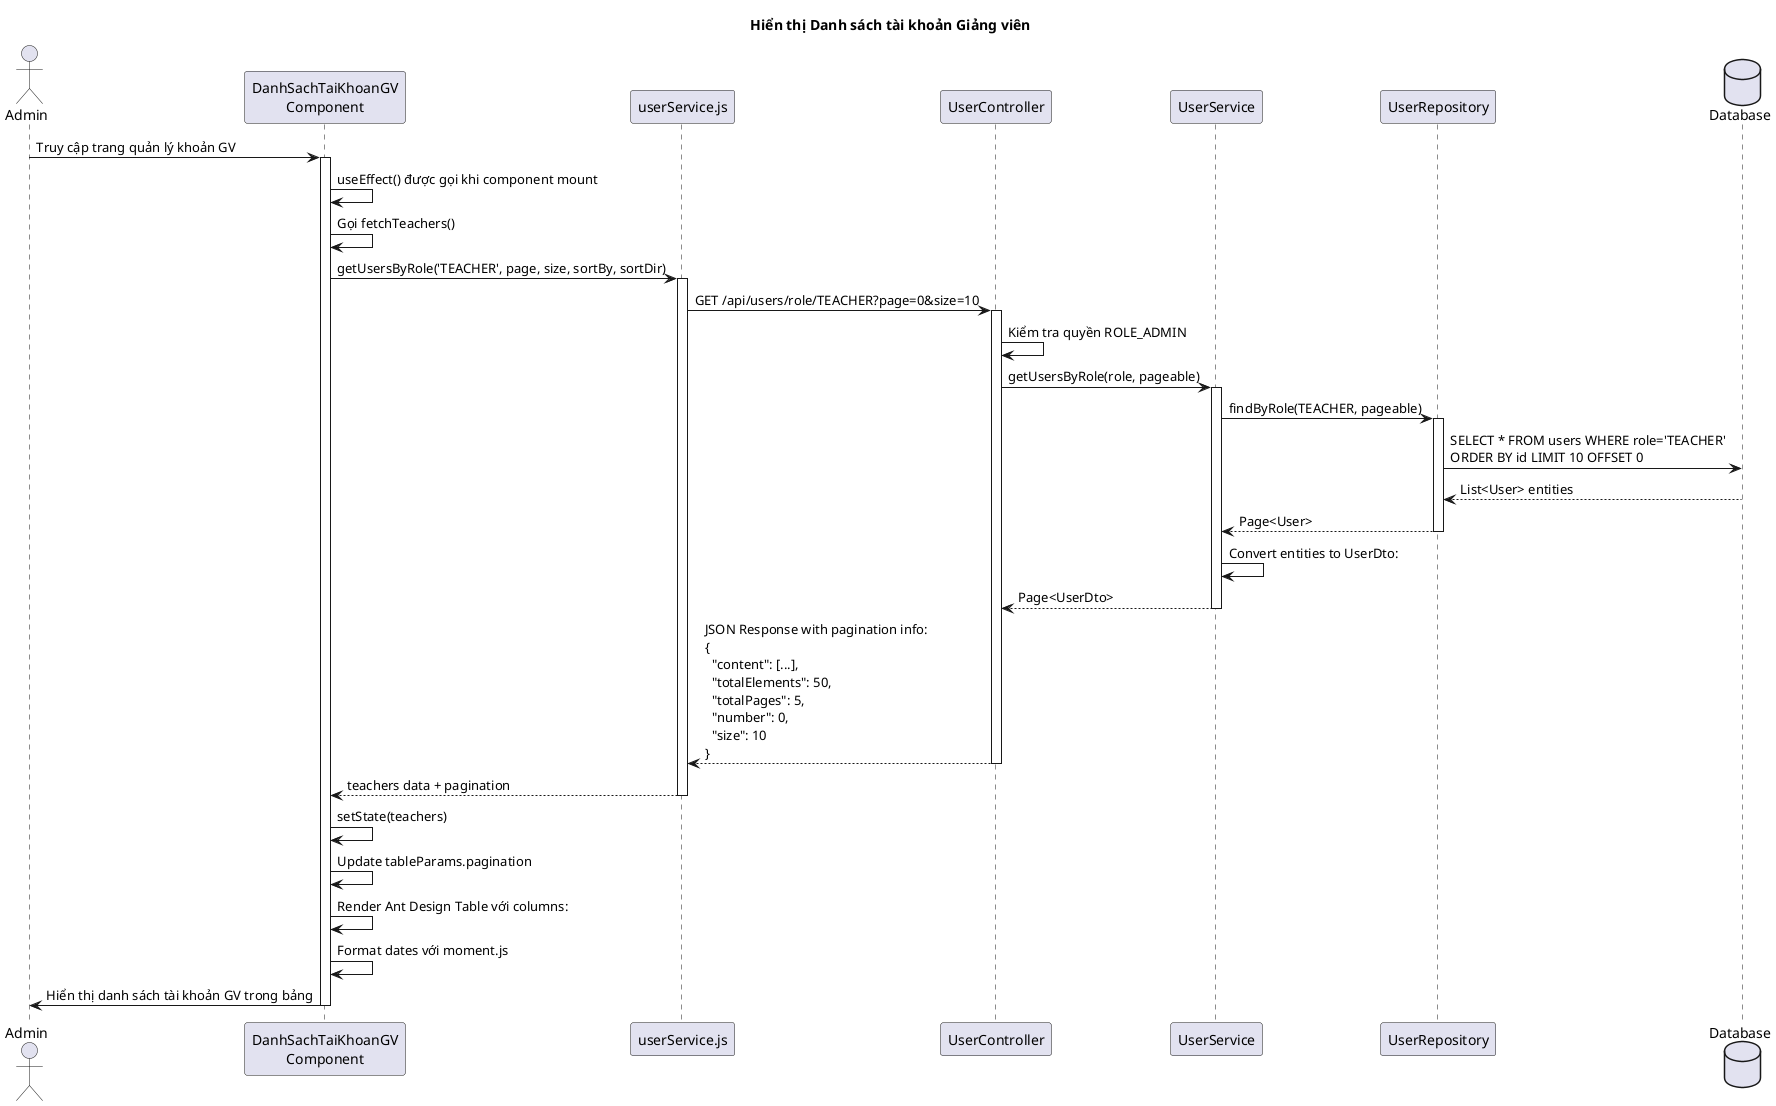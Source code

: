 @startuml
title Hiển thị Danh sách tài khoản Giảng viên

actor "Admin" as admin
participant "DanhSachTaiKhoanGV\nComponent" as frontend
participant "userService.js" as service
participant "UserController" as controller
participant "UserService" as userService
participant "UserRepository" as repository
database "Database" as db

'== Hiển thị Danh sách Giảng viên ==
admin -> frontend: Truy cập trang quản lý khoản GV
activate frontend
frontend -> frontend: useEffect() được gọi khi component mount
frontend -> frontend: Gọi fetchTeachers()
frontend -> service: getUsersByRole('TEACHER', page, size, sortBy, sortDir)

activate service
service -> controller: GET /api/users/role/TEACHER?page=0&size=10
activate controller
controller -> controller: Kiểm tra quyền ROLE_ADMIN
controller -> userService: getUsersByRole(role, pageable)
activate userService
userService -> repository: findByRole(TEACHER, pageable)
activate repository
repository -> db: SELECT * FROM users WHERE role='TEACHER'\nORDER BY id LIMIT 10 OFFSET 0
db --> repository: List<User> entities
repository --> userService: Page<User>
deactivate repository

userService -> userService: Convert entities to UserDto:
userService --> controller: Page<UserDto>
deactivate userService

controller --> service: JSON Response with pagination info:\n{\n  "content": [...],\n  "totalElements": 50,\n  "totalPages": 5,\n  "number": 0,\n  "size": 10\n}
deactivate controller

service --> frontend: teachers data + pagination
deactivate service

frontend -> frontend: setState(teachers)
frontend -> frontend: Update tableParams.pagination

frontend -> frontend: Render Ant Design Table với columns:

frontend -> frontend: Format dates với moment.js

frontend -> admin: Hiển thị danh sách tài khoản GV trong bảng
'note right: Bảng hiển thị:\n- Phân trang\n- Sắp xếp theo cột\n- Các nút thao tác (Sửa, Xóa)\n- Switch trạng thái
deactivate frontend

@enduml